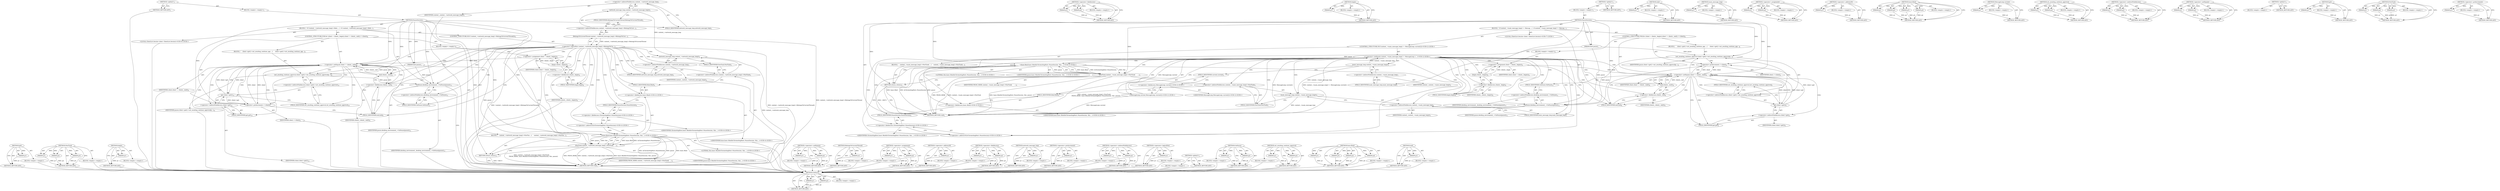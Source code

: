 digraph "end" {
vulnerable_159 [label=<(METHOD,OnPause)>];
vulnerable_160 [label=<(PARAM,p1)>];
vulnerable_161 [label=<(PARAM,p2)>];
vulnerable_162 [label=<(BLOCK,&lt;empty&gt;,&lt;empty&gt;)>];
vulnerable_163 [label=<(METHOD_RETURN,ANY)>];
vulnerable_111 [label=<(METHOD,&lt;operator&gt;.fieldAccess)>];
vulnerable_112 [label=<(PARAM,p1)>];
vulnerable_113 [label=<(PARAM,p2)>];
vulnerable_114 [label=<(BLOCK,&lt;empty&gt;,&lt;empty&gt;)>];
vulnerable_115 [label=<(METHOD_RETURN,ANY)>];
vulnerable_138 [label=<(METHOD,begin)>];
vulnerable_139 [label=<(PARAM,p1)>];
vulnerable_140 [label=<(BLOCK,&lt;empty&gt;,&lt;empty&gt;)>];
vulnerable_141 [label=<(METHOD_RETURN,ANY)>];
vulnerable_6 [label=<(METHOD,&lt;global&gt;)<SUB>1</SUB>>];
vulnerable_7 [label=<(BLOCK,&lt;empty&gt;,&lt;empty&gt;)<SUB>1</SUB>>];
vulnerable_8 [label=<(METHOD,PauseSession)<SUB>1</SUB>>];
vulnerable_9 [label=<(PARAM,bool pause)<SUB>1</SUB>>];
vulnerable_10 [label=<(BLOCK,{
  if (context_-&gt;main_message_loop() != Messag...,{
  if (context_-&gt;main_message_loop() != Messag...)<SUB>1</SUB>>];
vulnerable_11 [label="<(CONTROL_STRUCTURE,IF,if (context_-&gt;main_message_loop() != MessageLoop::current()))<SUB>2</SUB>>"];
vulnerable_12 [label="<(&lt;operator&gt;.notEquals,context_-&gt;main_message_loop() != MessageLoop::c...)<SUB>2</SUB>>"];
vulnerable_13 [label=<(main_message_loop,context_-&gt;main_message_loop())<SUB>2</SUB>>];
vulnerable_14 [label=<(&lt;operator&gt;.indirectFieldAccess,context_-&gt;main_message_loop)<SUB>2</SUB>>];
vulnerable_15 [label=<(IDENTIFIER,context_,context_-&gt;main_message_loop())<SUB>2</SUB>>];
vulnerable_16 [label=<(FIELD_IDENTIFIER,main_message_loop,main_message_loop)<SUB>2</SUB>>];
vulnerable_17 [label="<(MessageLoop.current,MessageLoop::current())<SUB>2</SUB>>"];
vulnerable_18 [label="<(&lt;operator&gt;.fieldAccess,MessageLoop::current)<SUB>2</SUB>>"];
vulnerable_19 [label="<(IDENTIFIER,MessageLoop,MessageLoop::current())<SUB>2</SUB>>"];
vulnerable_20 [label=<(FIELD_IDENTIFIER,current,current)<SUB>2</SUB>>];
vulnerable_21 [label=<(BLOCK,{
    context_-&gt;main_message_loop()-&gt;PostTask(
...,{
    context_-&gt;main_message_loop()-&gt;PostTask(
...)<SUB>2</SUB>>];
vulnerable_22 [label=<(PostTask,context_-&gt;main_message_loop()-&gt;PostTask(
      ...)<SUB>3</SUB>>];
vulnerable_23 [label=<(&lt;operator&gt;.indirectFieldAccess,context_-&gt;main_message_loop()-&gt;PostTask)<SUB>3</SUB>>];
vulnerable_24 [label=<(main_message_loop,context_-&gt;main_message_loop())<SUB>3</SUB>>];
vulnerable_25 [label=<(&lt;operator&gt;.indirectFieldAccess,context_-&gt;main_message_loop)<SUB>3</SUB>>];
vulnerable_26 [label=<(IDENTIFIER,context_,context_-&gt;main_message_loop())<SUB>3</SUB>>];
vulnerable_27 [label=<(FIELD_IDENTIFIER,main_message_loop,main_message_loop)<SUB>3</SUB>>];
vulnerable_28 [label=<(FIELD_IDENTIFIER,PostTask,PostTask)<SUB>3</SUB>>];
vulnerable_29 [label=<(IDENTIFIER,FROM_HERE,context_-&gt;main_message_loop()-&gt;PostTask(
      ...)<SUB>4</SUB>>];
vulnerable_30 [label="<(base.Bind,base::Bind(&amp;ChromotingHost::PauseSession, this,...)<SUB>4</SUB>>"];
vulnerable_31 [label="<(&lt;operator&gt;.fieldAccess,base::Bind)<SUB>4</SUB>>"];
vulnerable_32 [label="<(IDENTIFIER,base,base::Bind(&amp;ChromotingHost::PauseSession, this,...)<SUB>4</SUB>>"];
vulnerable_33 [label=<(FIELD_IDENTIFIER,Bind,Bind)<SUB>4</SUB>>];
vulnerable_34 [label="<(&lt;operator&gt;.addressOf,&amp;ChromotingHost::PauseSession)<SUB>4</SUB>>"];
vulnerable_35 [label="<(&lt;operator&gt;.fieldAccess,ChromotingHost::PauseSession)<SUB>4</SUB>>"];
vulnerable_36 [label="<(IDENTIFIER,ChromotingHost,base::Bind(&amp;ChromotingHost::PauseSession, this,...)<SUB>4</SUB>>"];
vulnerable_37 [label=<(FIELD_IDENTIFIER,PauseSession,PauseSession)<SUB>4</SUB>>];
vulnerable_38 [label="<(LITERAL,this,base::Bind(&amp;ChromotingHost::PauseSession, this,...)<SUB>4</SUB>>"];
vulnerable_39 [label="<(IDENTIFIER,pause,base::Bind(&amp;ChromotingHost::PauseSession, this,...)<SUB>4</SUB>>"];
vulnerable_40 [label=<(RETURN,return;,return;)<SUB>5</SUB>>];
vulnerable_41 [label="<(LOCAL,ClientList.iterator client: ClientList.iterator)<SUB>7</SUB>>"];
vulnerable_42 [label=<(CONTROL_STRUCTURE,FOR,for (client = clients_.begin();client != clients_.end();++client))<SUB>8</SUB>>];
vulnerable_43 [label=<(BLOCK,&lt;empty&gt;,&lt;empty&gt;)<SUB>8</SUB>>];
vulnerable_44 [label=<(&lt;operator&gt;.assignment,client = clients_.begin())<SUB>8</SUB>>];
vulnerable_45 [label=<(IDENTIFIER,client,client = clients_.begin())<SUB>8</SUB>>];
vulnerable_46 [label=<(begin,clients_.begin())<SUB>8</SUB>>];
vulnerable_47 [label=<(&lt;operator&gt;.fieldAccess,clients_.begin)<SUB>8</SUB>>];
vulnerable_48 [label=<(IDENTIFIER,clients_,clients_.begin())<SUB>8</SUB>>];
vulnerable_49 [label=<(FIELD_IDENTIFIER,begin,begin)<SUB>8</SUB>>];
vulnerable_50 [label=<(&lt;operator&gt;.notEquals,client != clients_.end())<SUB>8</SUB>>];
vulnerable_51 [label=<(IDENTIFIER,client,client != clients_.end())<SUB>8</SUB>>];
vulnerable_52 [label=<(end,clients_.end())<SUB>8</SUB>>];
vulnerable_53 [label=<(&lt;operator&gt;.fieldAccess,clients_.end)<SUB>8</SUB>>];
vulnerable_54 [label=<(IDENTIFIER,clients_,clients_.end())<SUB>8</SUB>>];
vulnerable_55 [label=<(FIELD_IDENTIFIER,end,end)<SUB>8</SUB>>];
vulnerable_56 [label=<(&lt;operator&gt;.preIncrement,++client)<SUB>8</SUB>>];
vulnerable_57 [label=<(IDENTIFIER,client,++client)<SUB>8</SUB>>];
vulnerable_58 [label=<(BLOCK,{
     client-&gt;get()-&gt;set_awaiting_continue_app...,{
     client-&gt;get()-&gt;set_awaiting_continue_app...)<SUB>8</SUB>>];
vulnerable_59 [label=<(set_awaiting_continue_approval,client-&gt;get()-&gt;set_awaiting_continue_approval(p...)<SUB>9</SUB>>];
vulnerable_60 [label=<(&lt;operator&gt;.indirectFieldAccess,client-&gt;get()-&gt;set_awaiting_continue_approval)<SUB>9</SUB>>];
vulnerable_61 [label=<(get,client-&gt;get())<SUB>9</SUB>>];
vulnerable_62 [label=<(&lt;operator&gt;.indirectFieldAccess,client-&gt;get)<SUB>9</SUB>>];
vulnerable_63 [label=<(IDENTIFIER,client,client-&gt;get())<SUB>9</SUB>>];
vulnerable_64 [label=<(FIELD_IDENTIFIER,get,get)<SUB>9</SUB>>];
vulnerable_65 [label=<(FIELD_IDENTIFIER,set_awaiting_continue_approval,set_awaiting_continue_approval)<SUB>9</SUB>>];
vulnerable_66 [label=<(IDENTIFIER,pause,client-&gt;get()-&gt;set_awaiting_continue_approval(p...)<SUB>9</SUB>>];
vulnerable_67 [label=<(OnPause,desktop_environment_-&gt;OnPause(pause))<SUB>11</SUB>>];
vulnerable_68 [label=<(&lt;operator&gt;.indirectFieldAccess,desktop_environment_-&gt;OnPause)<SUB>11</SUB>>];
vulnerable_69 [label=<(IDENTIFIER,desktop_environment_,desktop_environment_-&gt;OnPause(pause))<SUB>11</SUB>>];
vulnerable_70 [label=<(FIELD_IDENTIFIER,OnPause,OnPause)<SUB>11</SUB>>];
vulnerable_71 [label=<(IDENTIFIER,pause,desktop_environment_-&gt;OnPause(pause))<SUB>11</SUB>>];
vulnerable_72 [label=<(METHOD_RETURN,void)<SUB>1</SUB>>];
vulnerable_74 [label=<(METHOD_RETURN,ANY)<SUB>1</SUB>>];
vulnerable_142 [label=<(METHOD,end)>];
vulnerable_143 [label=<(PARAM,p1)>];
vulnerable_144 [label=<(BLOCK,&lt;empty&gt;,&lt;empty&gt;)>];
vulnerable_145 [label=<(METHOD_RETURN,ANY)>];
vulnerable_98 [label=<(METHOD,main_message_loop)>];
vulnerable_99 [label=<(PARAM,p1)>];
vulnerable_100 [label=<(BLOCK,&lt;empty&gt;,&lt;empty&gt;)>];
vulnerable_101 [label=<(METHOD_RETURN,ANY)>];
vulnerable_133 [label=<(METHOD,&lt;operator&gt;.assignment)>];
vulnerable_134 [label=<(PARAM,p1)>];
vulnerable_135 [label=<(PARAM,p2)>];
vulnerable_136 [label=<(BLOCK,&lt;empty&gt;,&lt;empty&gt;)>];
vulnerable_137 [label=<(METHOD_RETURN,ANY)>];
vulnerable_129 [label=<(METHOD,&lt;operator&gt;.addressOf)>];
vulnerable_130 [label=<(PARAM,p1)>];
vulnerable_131 [label=<(BLOCK,&lt;empty&gt;,&lt;empty&gt;)>];
vulnerable_132 [label=<(METHOD_RETURN,ANY)>];
vulnerable_122 [label=<(METHOD,base.Bind)>];
vulnerable_123 [label=<(PARAM,p1)>];
vulnerable_124 [label=<(PARAM,p2)>];
vulnerable_125 [label=<(PARAM,p3)>];
vulnerable_126 [label=<(PARAM,p4)>];
vulnerable_127 [label=<(BLOCK,&lt;empty&gt;,&lt;empty&gt;)>];
vulnerable_128 [label=<(METHOD_RETURN,ANY)>];
vulnerable_107 [label=<(METHOD,MessageLoop.current)>];
vulnerable_108 [label=<(PARAM,p1)>];
vulnerable_109 [label=<(BLOCK,&lt;empty&gt;,&lt;empty&gt;)>];
vulnerable_110 [label=<(METHOD_RETURN,ANY)>];
vulnerable_150 [label=<(METHOD,set_awaiting_continue_approval)>];
vulnerable_151 [label=<(PARAM,p1)>];
vulnerable_152 [label=<(PARAM,p2)>];
vulnerable_153 [label=<(BLOCK,&lt;empty&gt;,&lt;empty&gt;)>];
vulnerable_154 [label=<(METHOD_RETURN,ANY)>];
vulnerable_102 [label=<(METHOD,&lt;operator&gt;.indirectFieldAccess)>];
vulnerable_103 [label=<(PARAM,p1)>];
vulnerable_104 [label=<(PARAM,p2)>];
vulnerable_105 [label=<(BLOCK,&lt;empty&gt;,&lt;empty&gt;)>];
vulnerable_106 [label=<(METHOD_RETURN,ANY)>];
vulnerable_93 [label=<(METHOD,&lt;operator&gt;.notEquals)>];
vulnerable_94 [label=<(PARAM,p1)>];
vulnerable_95 [label=<(PARAM,p2)>];
vulnerable_96 [label=<(BLOCK,&lt;empty&gt;,&lt;empty&gt;)>];
vulnerable_97 [label=<(METHOD_RETURN,ANY)>];
vulnerable_87 [label=<(METHOD,&lt;global&gt;)<SUB>1</SUB>>];
vulnerable_88 [label=<(BLOCK,&lt;empty&gt;,&lt;empty&gt;)>];
vulnerable_89 [label=<(METHOD_RETURN,ANY)>];
vulnerable_155 [label=<(METHOD,get)>];
vulnerable_156 [label=<(PARAM,p1)>];
vulnerable_157 [label=<(BLOCK,&lt;empty&gt;,&lt;empty&gt;)>];
vulnerable_158 [label=<(METHOD_RETURN,ANY)>];
vulnerable_116 [label=<(METHOD,PostTask)>];
vulnerable_117 [label=<(PARAM,p1)>];
vulnerable_118 [label=<(PARAM,p2)>];
vulnerable_119 [label=<(PARAM,p3)>];
vulnerable_120 [label=<(BLOCK,&lt;empty&gt;,&lt;empty&gt;)>];
vulnerable_121 [label=<(METHOD_RETURN,ANY)>];
vulnerable_146 [label=<(METHOD,&lt;operator&gt;.preIncrement)>];
vulnerable_147 [label=<(PARAM,p1)>];
vulnerable_148 [label=<(BLOCK,&lt;empty&gt;,&lt;empty&gt;)>];
vulnerable_149 [label=<(METHOD_RETURN,ANY)>];
fixed_158 [label=<(METHOD,get)>];
fixed_159 [label=<(PARAM,p1)>];
fixed_160 [label=<(BLOCK,&lt;empty&gt;,&lt;empty&gt;)>];
fixed_161 [label=<(METHOD_RETURN,ANY)>];
fixed_109 [label=<(METHOD,PostTask)>];
fixed_110 [label=<(PARAM,p1)>];
fixed_111 [label=<(PARAM,p2)>];
fixed_112 [label=<(PARAM,p3)>];
fixed_113 [label=<(BLOCK,&lt;empty&gt;,&lt;empty&gt;)>];
fixed_114 [label=<(METHOD_RETURN,ANY)>];
fixed_136 [label=<(METHOD,begin)>];
fixed_137 [label=<(PARAM,p1)>];
fixed_138 [label=<(BLOCK,&lt;empty&gt;,&lt;empty&gt;)>];
fixed_139 [label=<(METHOD_RETURN,ANY)>];
fixed_6 [label=<(METHOD,&lt;global&gt;)<SUB>1</SUB>>];
fixed_7 [label=<(BLOCK,&lt;empty&gt;,&lt;empty&gt;)<SUB>1</SUB>>];
fixed_8 [label=<(METHOD,PauseSession)<SUB>1</SUB>>];
fixed_9 [label=<(PARAM,bool pause)<SUB>1</SUB>>];
fixed_10 [label=<(BLOCK,{
  if (!context_-&gt;network_message_loop()-&gt;Belo...,{
  if (!context_-&gt;network_message_loop()-&gt;Belo...)<SUB>1</SUB>>];
fixed_11 [label=<(CONTROL_STRUCTURE,IF,if (!context_-&gt;network_message_loop()-&gt;BelongsToCurrentThread()))<SUB>2</SUB>>];
fixed_12 [label=<(&lt;operator&gt;.logicalNot,!context_-&gt;network_message_loop()-&gt;BelongsToCur...)<SUB>2</SUB>>];
fixed_13 [label=<(BelongsToCurrentThread,context_-&gt;network_message_loop()-&gt;BelongsToCurr...)<SUB>2</SUB>>];
fixed_14 [label=<(&lt;operator&gt;.indirectFieldAccess,context_-&gt;network_message_loop()-&gt;BelongsToCurr...)<SUB>2</SUB>>];
fixed_15 [label=<(network_message_loop,context_-&gt;network_message_loop())<SUB>2</SUB>>];
fixed_16 [label=<(&lt;operator&gt;.indirectFieldAccess,context_-&gt;network_message_loop)<SUB>2</SUB>>];
fixed_17 [label=<(IDENTIFIER,context_,context_-&gt;network_message_loop())<SUB>2</SUB>>];
fixed_18 [label=<(FIELD_IDENTIFIER,network_message_loop,network_message_loop)<SUB>2</SUB>>];
fixed_19 [label=<(FIELD_IDENTIFIER,BelongsToCurrentThread,BelongsToCurrentThread)<SUB>2</SUB>>];
fixed_20 [label=<(BLOCK,{
    context_-&gt;network_message_loop()-&gt;PostTas...,{
    context_-&gt;network_message_loop()-&gt;PostTas...)<SUB>2</SUB>>];
fixed_21 [label=<(PostTask,context_-&gt;network_message_loop()-&gt;PostTask(
   ...)<SUB>3</SUB>>];
fixed_22 [label=<(&lt;operator&gt;.indirectFieldAccess,context_-&gt;network_message_loop()-&gt;PostTask)<SUB>3</SUB>>];
fixed_23 [label=<(network_message_loop,context_-&gt;network_message_loop())<SUB>3</SUB>>];
fixed_24 [label=<(&lt;operator&gt;.indirectFieldAccess,context_-&gt;network_message_loop)<SUB>3</SUB>>];
fixed_25 [label=<(IDENTIFIER,context_,context_-&gt;network_message_loop())<SUB>3</SUB>>];
fixed_26 [label=<(FIELD_IDENTIFIER,network_message_loop,network_message_loop)<SUB>3</SUB>>];
fixed_27 [label=<(FIELD_IDENTIFIER,PostTask,PostTask)<SUB>3</SUB>>];
fixed_28 [label=<(IDENTIFIER,FROM_HERE,context_-&gt;network_message_loop()-&gt;PostTask(
   ...)<SUB>4</SUB>>];
fixed_29 [label="<(base.Bind,base::Bind(&amp;ChromotingHost::PauseSession, this,...)<SUB>4</SUB>>"];
fixed_30 [label="<(&lt;operator&gt;.fieldAccess,base::Bind)<SUB>4</SUB>>"];
fixed_31 [label="<(IDENTIFIER,base,base::Bind(&amp;ChromotingHost::PauseSession, this,...)<SUB>4</SUB>>"];
fixed_32 [label=<(FIELD_IDENTIFIER,Bind,Bind)<SUB>4</SUB>>];
fixed_33 [label="<(&lt;operator&gt;.addressOf,&amp;ChromotingHost::PauseSession)<SUB>4</SUB>>"];
fixed_34 [label="<(&lt;operator&gt;.fieldAccess,ChromotingHost::PauseSession)<SUB>4</SUB>>"];
fixed_35 [label="<(IDENTIFIER,ChromotingHost,base::Bind(&amp;ChromotingHost::PauseSession, this,...)<SUB>4</SUB>>"];
fixed_36 [label=<(FIELD_IDENTIFIER,PauseSession,PauseSession)<SUB>4</SUB>>];
fixed_37 [label="<(LITERAL,this,base::Bind(&amp;ChromotingHost::PauseSession, this,...)<SUB>4</SUB>>"];
fixed_38 [label="<(IDENTIFIER,pause,base::Bind(&amp;ChromotingHost::PauseSession, this,...)<SUB>4</SUB>>"];
fixed_39 [label=<(RETURN,return;,return;)<SUB>5</SUB>>];
fixed_40 [label="<(LOCAL,ClientList.iterator client: ClientList.iterator)<SUB>8</SUB>>"];
fixed_41 [label=<(CONTROL_STRUCTURE,FOR,for (client = clients_.begin();client != clients_.end();++client))<SUB>9</SUB>>];
fixed_42 [label=<(BLOCK,&lt;empty&gt;,&lt;empty&gt;)<SUB>9</SUB>>];
fixed_43 [label=<(&lt;operator&gt;.assignment,client = clients_.begin())<SUB>9</SUB>>];
fixed_44 [label=<(IDENTIFIER,client,client = clients_.begin())<SUB>9</SUB>>];
fixed_45 [label=<(begin,clients_.begin())<SUB>9</SUB>>];
fixed_46 [label=<(&lt;operator&gt;.fieldAccess,clients_.begin)<SUB>9</SUB>>];
fixed_47 [label=<(IDENTIFIER,clients_,clients_.begin())<SUB>9</SUB>>];
fixed_48 [label=<(FIELD_IDENTIFIER,begin,begin)<SUB>9</SUB>>];
fixed_49 [label=<(&lt;operator&gt;.notEquals,client != clients_.end())<SUB>9</SUB>>];
fixed_50 [label=<(IDENTIFIER,client,client != clients_.end())<SUB>9</SUB>>];
fixed_51 [label=<(end,clients_.end())<SUB>9</SUB>>];
fixed_52 [label=<(&lt;operator&gt;.fieldAccess,clients_.end)<SUB>9</SUB>>];
fixed_53 [label=<(IDENTIFIER,clients_,clients_.end())<SUB>9</SUB>>];
fixed_54 [label=<(FIELD_IDENTIFIER,end,end)<SUB>9</SUB>>];
fixed_55 [label=<(&lt;operator&gt;.preIncrement,++client)<SUB>9</SUB>>];
fixed_56 [label=<(IDENTIFIER,client,++client)<SUB>9</SUB>>];
fixed_57 [label=<(BLOCK,{
     client-&gt;get()-&gt;set_awaiting_continue_app...,{
     client-&gt;get()-&gt;set_awaiting_continue_app...)<SUB>9</SUB>>];
fixed_58 [label=<(set_awaiting_continue_approval,client-&gt;get()-&gt;set_awaiting_continue_approval(p...)<SUB>10</SUB>>];
fixed_59 [label=<(&lt;operator&gt;.indirectFieldAccess,client-&gt;get()-&gt;set_awaiting_continue_approval)<SUB>10</SUB>>];
fixed_60 [label=<(get,client-&gt;get())<SUB>10</SUB>>];
fixed_61 [label=<(&lt;operator&gt;.indirectFieldAccess,client-&gt;get)<SUB>10</SUB>>];
fixed_62 [label=<(IDENTIFIER,client,client-&gt;get())<SUB>10</SUB>>];
fixed_63 [label=<(FIELD_IDENTIFIER,get,get)<SUB>10</SUB>>];
fixed_64 [label=<(FIELD_IDENTIFIER,set_awaiting_continue_approval,set_awaiting_continue_approval)<SUB>10</SUB>>];
fixed_65 [label=<(IDENTIFIER,pause,client-&gt;get()-&gt;set_awaiting_continue_approval(p...)<SUB>10</SUB>>];
fixed_66 [label=<(OnPause,desktop_environment_-&gt;OnPause(pause))<SUB>12</SUB>>];
fixed_67 [label=<(&lt;operator&gt;.indirectFieldAccess,desktop_environment_-&gt;OnPause)<SUB>12</SUB>>];
fixed_68 [label=<(IDENTIFIER,desktop_environment_,desktop_environment_-&gt;OnPause(pause))<SUB>12</SUB>>];
fixed_69 [label=<(FIELD_IDENTIFIER,OnPause,OnPause)<SUB>12</SUB>>];
fixed_70 [label=<(IDENTIFIER,pause,desktop_environment_-&gt;OnPause(pause))<SUB>12</SUB>>];
fixed_71 [label=<(METHOD_RETURN,void)<SUB>1</SUB>>];
fixed_73 [label=<(METHOD_RETURN,ANY)<SUB>1</SUB>>];
fixed_140 [label=<(METHOD,&lt;operator&gt;.notEquals)>];
fixed_141 [label=<(PARAM,p1)>];
fixed_142 [label=<(PARAM,p2)>];
fixed_143 [label=<(BLOCK,&lt;empty&gt;,&lt;empty&gt;)>];
fixed_144 [label=<(METHOD_RETURN,ANY)>];
fixed_96 [label=<(METHOD,BelongsToCurrentThread)>];
fixed_97 [label=<(PARAM,p1)>];
fixed_98 [label=<(BLOCK,&lt;empty&gt;,&lt;empty&gt;)>];
fixed_99 [label=<(METHOD_RETURN,ANY)>];
fixed_131 [label=<(METHOD,&lt;operator&gt;.assignment)>];
fixed_132 [label=<(PARAM,p1)>];
fixed_133 [label=<(PARAM,p2)>];
fixed_134 [label=<(BLOCK,&lt;empty&gt;,&lt;empty&gt;)>];
fixed_135 [label=<(METHOD_RETURN,ANY)>];
fixed_127 [label=<(METHOD,&lt;operator&gt;.addressOf)>];
fixed_128 [label=<(PARAM,p1)>];
fixed_129 [label=<(BLOCK,&lt;empty&gt;,&lt;empty&gt;)>];
fixed_130 [label=<(METHOD_RETURN,ANY)>];
fixed_122 [label=<(METHOD,&lt;operator&gt;.fieldAccess)>];
fixed_123 [label=<(PARAM,p1)>];
fixed_124 [label=<(PARAM,p2)>];
fixed_125 [label=<(BLOCK,&lt;empty&gt;,&lt;empty&gt;)>];
fixed_126 [label=<(METHOD_RETURN,ANY)>];
fixed_105 [label=<(METHOD,network_message_loop)>];
fixed_106 [label=<(PARAM,p1)>];
fixed_107 [label=<(BLOCK,&lt;empty&gt;,&lt;empty&gt;)>];
fixed_108 [label=<(METHOD_RETURN,ANY)>];
fixed_149 [label=<(METHOD,&lt;operator&gt;.preIncrement)>];
fixed_150 [label=<(PARAM,p1)>];
fixed_151 [label=<(BLOCK,&lt;empty&gt;,&lt;empty&gt;)>];
fixed_152 [label=<(METHOD_RETURN,ANY)>];
fixed_100 [label=<(METHOD,&lt;operator&gt;.indirectFieldAccess)>];
fixed_101 [label=<(PARAM,p1)>];
fixed_102 [label=<(PARAM,p2)>];
fixed_103 [label=<(BLOCK,&lt;empty&gt;,&lt;empty&gt;)>];
fixed_104 [label=<(METHOD_RETURN,ANY)>];
fixed_92 [label=<(METHOD,&lt;operator&gt;.logicalNot)>];
fixed_93 [label=<(PARAM,p1)>];
fixed_94 [label=<(BLOCK,&lt;empty&gt;,&lt;empty&gt;)>];
fixed_95 [label=<(METHOD_RETURN,ANY)>];
fixed_86 [label=<(METHOD,&lt;global&gt;)<SUB>1</SUB>>];
fixed_87 [label=<(BLOCK,&lt;empty&gt;,&lt;empty&gt;)>];
fixed_88 [label=<(METHOD_RETURN,ANY)>];
fixed_162 [label=<(METHOD,OnPause)>];
fixed_163 [label=<(PARAM,p1)>];
fixed_164 [label=<(PARAM,p2)>];
fixed_165 [label=<(BLOCK,&lt;empty&gt;,&lt;empty&gt;)>];
fixed_166 [label=<(METHOD_RETURN,ANY)>];
fixed_153 [label=<(METHOD,set_awaiting_continue_approval)>];
fixed_154 [label=<(PARAM,p1)>];
fixed_155 [label=<(PARAM,p2)>];
fixed_156 [label=<(BLOCK,&lt;empty&gt;,&lt;empty&gt;)>];
fixed_157 [label=<(METHOD_RETURN,ANY)>];
fixed_115 [label=<(METHOD,base.Bind)>];
fixed_116 [label=<(PARAM,p1)>];
fixed_117 [label=<(PARAM,p2)>];
fixed_118 [label=<(PARAM,p3)>];
fixed_119 [label=<(PARAM,p4)>];
fixed_120 [label=<(BLOCK,&lt;empty&gt;,&lt;empty&gt;)>];
fixed_121 [label=<(METHOD_RETURN,ANY)>];
fixed_145 [label=<(METHOD,end)>];
fixed_146 [label=<(PARAM,p1)>];
fixed_147 [label=<(BLOCK,&lt;empty&gt;,&lt;empty&gt;)>];
fixed_148 [label=<(METHOD_RETURN,ANY)>];
vulnerable_159 -> vulnerable_160  [key=0, label="AST: "];
vulnerable_159 -> vulnerable_160  [key=1, label="DDG: "];
vulnerable_159 -> vulnerable_162  [key=0, label="AST: "];
vulnerable_159 -> vulnerable_161  [key=0, label="AST: "];
vulnerable_159 -> vulnerable_161  [key=1, label="DDG: "];
vulnerable_159 -> vulnerable_163  [key=0, label="AST: "];
vulnerable_159 -> vulnerable_163  [key=1, label="CFG: "];
vulnerable_160 -> vulnerable_163  [key=0, label="DDG: p1"];
vulnerable_161 -> vulnerable_163  [key=0, label="DDG: p2"];
vulnerable_111 -> vulnerable_112  [key=0, label="AST: "];
vulnerable_111 -> vulnerable_112  [key=1, label="DDG: "];
vulnerable_111 -> vulnerable_114  [key=0, label="AST: "];
vulnerable_111 -> vulnerable_113  [key=0, label="AST: "];
vulnerable_111 -> vulnerable_113  [key=1, label="DDG: "];
vulnerable_111 -> vulnerable_115  [key=0, label="AST: "];
vulnerable_111 -> vulnerable_115  [key=1, label="CFG: "];
vulnerable_112 -> vulnerable_115  [key=0, label="DDG: p1"];
vulnerable_113 -> vulnerable_115  [key=0, label="DDG: p2"];
vulnerable_138 -> vulnerable_139  [key=0, label="AST: "];
vulnerable_138 -> vulnerable_139  [key=1, label="DDG: "];
vulnerable_138 -> vulnerable_140  [key=0, label="AST: "];
vulnerable_138 -> vulnerable_141  [key=0, label="AST: "];
vulnerable_138 -> vulnerable_141  [key=1, label="CFG: "];
vulnerable_139 -> vulnerable_141  [key=0, label="DDG: p1"];
vulnerable_6 -> vulnerable_7  [key=0, label="AST: "];
vulnerable_6 -> vulnerable_74  [key=0, label="AST: "];
vulnerable_6 -> vulnerable_74  [key=1, label="CFG: "];
vulnerable_7 -> vulnerable_8  [key=0, label="AST: "];
vulnerable_8 -> vulnerable_9  [key=0, label="AST: "];
vulnerable_8 -> vulnerable_9  [key=1, label="DDG: "];
vulnerable_8 -> vulnerable_10  [key=0, label="AST: "];
vulnerable_8 -> vulnerable_72  [key=0, label="AST: "];
vulnerable_8 -> vulnerable_16  [key=0, label="CFG: "];
vulnerable_8 -> vulnerable_67  [key=0, label="DDG: "];
vulnerable_8 -> vulnerable_40  [key=0, label="DDG: "];
vulnerable_8 -> vulnerable_50  [key=0, label="DDG: "];
vulnerable_8 -> vulnerable_56  [key=0, label="DDG: "];
vulnerable_8 -> vulnerable_22  [key=0, label="DDG: "];
vulnerable_8 -> vulnerable_59  [key=0, label="DDG: "];
vulnerable_8 -> vulnerable_30  [key=0, label="DDG: "];
vulnerable_9 -> vulnerable_67  [key=0, label="DDG: pause"];
vulnerable_9 -> vulnerable_59  [key=0, label="DDG: pause"];
vulnerable_9 -> vulnerable_30  [key=0, label="DDG: pause"];
vulnerable_10 -> vulnerable_11  [key=0, label="AST: "];
vulnerable_10 -> vulnerable_41  [key=0, label="AST: "];
vulnerable_10 -> vulnerable_42  [key=0, label="AST: "];
vulnerable_10 -> vulnerable_67  [key=0, label="AST: "];
vulnerable_11 -> vulnerable_12  [key=0, label="AST: "];
vulnerable_11 -> vulnerable_21  [key=0, label="AST: "];
vulnerable_12 -> vulnerable_13  [key=0, label="AST: "];
vulnerable_12 -> vulnerable_17  [key=0, label="AST: "];
vulnerable_12 -> vulnerable_27  [key=0, label="CFG: "];
vulnerable_12 -> vulnerable_27  [key=1, label="CDG: "];
vulnerable_12 -> vulnerable_49  [key=0, label="CFG: "];
vulnerable_12 -> vulnerable_49  [key=1, label="CDG: "];
vulnerable_12 -> vulnerable_72  [key=0, label="DDG: MessageLoop::current()"];
vulnerable_12 -> vulnerable_72  [key=1, label="DDG: context_-&gt;main_message_loop() != MessageLoop::current()"];
vulnerable_12 -> vulnerable_24  [key=0, label="CDG: "];
vulnerable_12 -> vulnerable_47  [key=0, label="CDG: "];
vulnerable_12 -> vulnerable_30  [key=0, label="CDG: "];
vulnerable_12 -> vulnerable_34  [key=0, label="CDG: "];
vulnerable_12 -> vulnerable_68  [key=0, label="CDG: "];
vulnerable_12 -> vulnerable_33  [key=0, label="CDG: "];
vulnerable_12 -> vulnerable_23  [key=0, label="CDG: "];
vulnerable_12 -> vulnerable_28  [key=0, label="CDG: "];
vulnerable_12 -> vulnerable_52  [key=0, label="CDG: "];
vulnerable_12 -> vulnerable_37  [key=0, label="CDG: "];
vulnerable_12 -> vulnerable_46  [key=0, label="CDG: "];
vulnerable_12 -> vulnerable_53  [key=0, label="CDG: "];
vulnerable_12 -> vulnerable_25  [key=0, label="CDG: "];
vulnerable_12 -> vulnerable_22  [key=0, label="CDG: "];
vulnerable_12 -> vulnerable_67  [key=0, label="CDG: "];
vulnerable_12 -> vulnerable_70  [key=0, label="CDG: "];
vulnerable_12 -> vulnerable_40  [key=0, label="CDG: "];
vulnerable_12 -> vulnerable_50  [key=0, label="CDG: "];
vulnerable_12 -> vulnerable_44  [key=0, label="CDG: "];
vulnerable_12 -> vulnerable_35  [key=0, label="CDG: "];
vulnerable_12 -> vulnerable_55  [key=0, label="CDG: "];
vulnerable_12 -> vulnerable_31  [key=0, label="CDG: "];
vulnerable_13 -> vulnerable_14  [key=0, label="AST: "];
vulnerable_13 -> vulnerable_20  [key=0, label="CFG: "];
vulnerable_13 -> vulnerable_12  [key=0, label="DDG: context_-&gt;main_message_loop"];
vulnerable_13 -> vulnerable_24  [key=0, label="DDG: context_-&gt;main_message_loop"];
vulnerable_14 -> vulnerable_15  [key=0, label="AST: "];
vulnerable_14 -> vulnerable_16  [key=0, label="AST: "];
vulnerable_14 -> vulnerable_13  [key=0, label="CFG: "];
vulnerable_16 -> vulnerable_14  [key=0, label="CFG: "];
vulnerable_17 -> vulnerable_18  [key=0, label="AST: "];
vulnerable_17 -> vulnerable_12  [key=0, label="CFG: "];
vulnerable_17 -> vulnerable_12  [key=1, label="DDG: MessageLoop::current"];
vulnerable_17 -> vulnerable_72  [key=0, label="DDG: MessageLoop::current"];
vulnerable_18 -> vulnerable_19  [key=0, label="AST: "];
vulnerable_18 -> vulnerable_20  [key=0, label="AST: "];
vulnerable_18 -> vulnerable_17  [key=0, label="CFG: "];
vulnerable_20 -> vulnerable_18  [key=0, label="CFG: "];
vulnerable_21 -> vulnerable_22  [key=0, label="AST: "];
vulnerable_21 -> vulnerable_40  [key=0, label="AST: "];
vulnerable_22 -> vulnerable_23  [key=0, label="AST: "];
vulnerable_22 -> vulnerable_29  [key=0, label="AST: "];
vulnerable_22 -> vulnerable_30  [key=0, label="AST: "];
vulnerable_22 -> vulnerable_40  [key=0, label="CFG: "];
vulnerable_22 -> vulnerable_72  [key=0, label="DDG: context_-&gt;main_message_loop()-&gt;PostTask"];
vulnerable_22 -> vulnerable_72  [key=1, label="DDG: base::Bind(&amp;ChromotingHost::PauseSession, this, pause)"];
vulnerable_22 -> vulnerable_72  [key=2, label="DDG: context_-&gt;main_message_loop()-&gt;PostTask(
         FROM_HERE, base::Bind(&amp;ChromotingHost::PauseSession, this, pause))"];
vulnerable_22 -> vulnerable_72  [key=3, label="DDG: FROM_HERE"];
vulnerable_23 -> vulnerable_24  [key=0, label="AST: "];
vulnerable_23 -> vulnerable_28  [key=0, label="AST: "];
vulnerable_23 -> vulnerable_33  [key=0, label="CFG: "];
vulnerable_24 -> vulnerable_25  [key=0, label="AST: "];
vulnerable_24 -> vulnerable_28  [key=0, label="CFG: "];
vulnerable_24 -> vulnerable_72  [key=0, label="DDG: context_-&gt;main_message_loop"];
vulnerable_25 -> vulnerable_26  [key=0, label="AST: "];
vulnerable_25 -> vulnerable_27  [key=0, label="AST: "];
vulnerable_25 -> vulnerable_24  [key=0, label="CFG: "];
vulnerable_27 -> vulnerable_25  [key=0, label="CFG: "];
vulnerable_28 -> vulnerable_23  [key=0, label="CFG: "];
vulnerable_30 -> vulnerable_31  [key=0, label="AST: "];
vulnerable_30 -> vulnerable_34  [key=0, label="AST: "];
vulnerable_30 -> vulnerable_38  [key=0, label="AST: "];
vulnerable_30 -> vulnerable_39  [key=0, label="AST: "];
vulnerable_30 -> vulnerable_22  [key=0, label="CFG: "];
vulnerable_30 -> vulnerable_22  [key=1, label="DDG: base::Bind"];
vulnerable_30 -> vulnerable_22  [key=2, label="DDG: &amp;ChromotingHost::PauseSession"];
vulnerable_30 -> vulnerable_22  [key=3, label="DDG: this"];
vulnerable_30 -> vulnerable_22  [key=4, label="DDG: pause"];
vulnerable_30 -> vulnerable_72  [key=0, label="DDG: base::Bind"];
vulnerable_30 -> vulnerable_72  [key=1, label="DDG: &amp;ChromotingHost::PauseSession"];
vulnerable_30 -> vulnerable_72  [key=2, label="DDG: pause"];
vulnerable_31 -> vulnerable_32  [key=0, label="AST: "];
vulnerable_31 -> vulnerable_33  [key=0, label="AST: "];
vulnerable_31 -> vulnerable_37  [key=0, label="CFG: "];
vulnerable_33 -> vulnerable_31  [key=0, label="CFG: "];
vulnerable_34 -> vulnerable_35  [key=0, label="AST: "];
vulnerable_34 -> vulnerable_30  [key=0, label="CFG: "];
vulnerable_35 -> vulnerable_36  [key=0, label="AST: "];
vulnerable_35 -> vulnerable_37  [key=0, label="AST: "];
vulnerable_35 -> vulnerable_34  [key=0, label="CFG: "];
vulnerable_37 -> vulnerable_35  [key=0, label="CFG: "];
vulnerable_40 -> vulnerable_72  [key=0, label="CFG: "];
vulnerable_40 -> vulnerable_72  [key=1, label="DDG: &lt;RET&gt;"];
vulnerable_42 -> vulnerable_43  [key=0, label="AST: "];
vulnerable_42 -> vulnerable_50  [key=0, label="AST: "];
vulnerable_42 -> vulnerable_56  [key=0, label="AST: "];
vulnerable_42 -> vulnerable_58  [key=0, label="AST: "];
vulnerable_43 -> vulnerable_44  [key=0, label="AST: "];
vulnerable_44 -> vulnerable_45  [key=0, label="AST: "];
vulnerable_44 -> vulnerable_46  [key=0, label="AST: "];
vulnerable_44 -> vulnerable_55  [key=0, label="CFG: "];
vulnerable_44 -> vulnerable_50  [key=0, label="DDG: client"];
vulnerable_46 -> vulnerable_47  [key=0, label="AST: "];
vulnerable_46 -> vulnerable_44  [key=0, label="CFG: "];
vulnerable_46 -> vulnerable_44  [key=1, label="DDG: clients_.begin"];
vulnerable_47 -> vulnerable_48  [key=0, label="AST: "];
vulnerable_47 -> vulnerable_49  [key=0, label="AST: "];
vulnerable_47 -> vulnerable_46  [key=0, label="CFG: "];
vulnerable_49 -> vulnerable_47  [key=0, label="CFG: "];
vulnerable_50 -> vulnerable_51  [key=0, label="AST: "];
vulnerable_50 -> vulnerable_52  [key=0, label="AST: "];
vulnerable_50 -> vulnerable_52  [key=1, label="CDG: "];
vulnerable_50 -> vulnerable_64  [key=0, label="CFG: "];
vulnerable_50 -> vulnerable_64  [key=1, label="CDG: "];
vulnerable_50 -> vulnerable_70  [key=0, label="CFG: "];
vulnerable_50 -> vulnerable_56  [key=0, label="DDG: client"];
vulnerable_50 -> vulnerable_56  [key=1, label="CDG: "];
vulnerable_50 -> vulnerable_61  [key=0, label="DDG: client"];
vulnerable_50 -> vulnerable_61  [key=1, label="CDG: "];
vulnerable_50 -> vulnerable_60  [key=0, label="CDG: "];
vulnerable_50 -> vulnerable_53  [key=0, label="CDG: "];
vulnerable_50 -> vulnerable_65  [key=0, label="CDG: "];
vulnerable_50 -> vulnerable_50  [key=0, label="CDG: "];
vulnerable_50 -> vulnerable_59  [key=0, label="CDG: "];
vulnerable_50 -> vulnerable_55  [key=0, label="CDG: "];
vulnerable_50 -> vulnerable_62  [key=0, label="CDG: "];
vulnerable_52 -> vulnerable_53  [key=0, label="AST: "];
vulnerable_52 -> vulnerable_50  [key=0, label="CFG: "];
vulnerable_52 -> vulnerable_50  [key=1, label="DDG: clients_.end"];
vulnerable_53 -> vulnerable_54  [key=0, label="AST: "];
vulnerable_53 -> vulnerable_55  [key=0, label="AST: "];
vulnerable_53 -> vulnerable_52  [key=0, label="CFG: "];
vulnerable_55 -> vulnerable_53  [key=0, label="CFG: "];
vulnerable_56 -> vulnerable_57  [key=0, label="AST: "];
vulnerable_56 -> vulnerable_55  [key=0, label="CFG: "];
vulnerable_56 -> vulnerable_50  [key=0, label="DDG: client"];
vulnerable_58 -> vulnerable_59  [key=0, label="AST: "];
vulnerable_59 -> vulnerable_60  [key=0, label="AST: "];
vulnerable_59 -> vulnerable_66  [key=0, label="AST: "];
vulnerable_59 -> vulnerable_56  [key=0, label="CFG: "];
vulnerable_59 -> vulnerable_67  [key=0, label="DDG: pause"];
vulnerable_60 -> vulnerable_61  [key=0, label="AST: "];
vulnerable_60 -> vulnerable_65  [key=0, label="AST: "];
vulnerable_60 -> vulnerable_59  [key=0, label="CFG: "];
vulnerable_61 -> vulnerable_62  [key=0, label="AST: "];
vulnerable_61 -> vulnerable_65  [key=0, label="CFG: "];
vulnerable_61 -> vulnerable_50  [key=0, label="DDG: client-&gt;get"];
vulnerable_61 -> vulnerable_56  [key=0, label="DDG: client-&gt;get"];
vulnerable_62 -> vulnerable_63  [key=0, label="AST: "];
vulnerable_62 -> vulnerable_64  [key=0, label="AST: "];
vulnerable_62 -> vulnerable_61  [key=0, label="CFG: "];
vulnerable_64 -> vulnerable_62  [key=0, label="CFG: "];
vulnerable_65 -> vulnerable_60  [key=0, label="CFG: "];
vulnerable_67 -> vulnerable_68  [key=0, label="AST: "];
vulnerable_67 -> vulnerable_71  [key=0, label="AST: "];
vulnerable_67 -> vulnerable_72  [key=0, label="CFG: "];
vulnerable_68 -> vulnerable_69  [key=0, label="AST: "];
vulnerable_68 -> vulnerable_70  [key=0, label="AST: "];
vulnerable_68 -> vulnerable_67  [key=0, label="CFG: "];
vulnerable_70 -> vulnerable_68  [key=0, label="CFG: "];
vulnerable_142 -> vulnerable_143  [key=0, label="AST: "];
vulnerable_142 -> vulnerable_143  [key=1, label="DDG: "];
vulnerable_142 -> vulnerable_144  [key=0, label="AST: "];
vulnerable_142 -> vulnerable_145  [key=0, label="AST: "];
vulnerable_142 -> vulnerable_145  [key=1, label="CFG: "];
vulnerable_143 -> vulnerable_145  [key=0, label="DDG: p1"];
vulnerable_98 -> vulnerable_99  [key=0, label="AST: "];
vulnerable_98 -> vulnerable_99  [key=1, label="DDG: "];
vulnerable_98 -> vulnerable_100  [key=0, label="AST: "];
vulnerable_98 -> vulnerable_101  [key=0, label="AST: "];
vulnerable_98 -> vulnerable_101  [key=1, label="CFG: "];
vulnerable_99 -> vulnerable_101  [key=0, label="DDG: p1"];
vulnerable_133 -> vulnerable_134  [key=0, label="AST: "];
vulnerable_133 -> vulnerable_134  [key=1, label="DDG: "];
vulnerable_133 -> vulnerable_136  [key=0, label="AST: "];
vulnerable_133 -> vulnerable_135  [key=0, label="AST: "];
vulnerable_133 -> vulnerable_135  [key=1, label="DDG: "];
vulnerable_133 -> vulnerable_137  [key=0, label="AST: "];
vulnerable_133 -> vulnerable_137  [key=1, label="CFG: "];
vulnerable_134 -> vulnerable_137  [key=0, label="DDG: p1"];
vulnerable_135 -> vulnerable_137  [key=0, label="DDG: p2"];
vulnerable_129 -> vulnerable_130  [key=0, label="AST: "];
vulnerable_129 -> vulnerable_130  [key=1, label="DDG: "];
vulnerable_129 -> vulnerable_131  [key=0, label="AST: "];
vulnerable_129 -> vulnerable_132  [key=0, label="AST: "];
vulnerable_129 -> vulnerable_132  [key=1, label="CFG: "];
vulnerable_130 -> vulnerable_132  [key=0, label="DDG: p1"];
vulnerable_122 -> vulnerable_123  [key=0, label="AST: "];
vulnerable_122 -> vulnerable_123  [key=1, label="DDG: "];
vulnerable_122 -> vulnerable_127  [key=0, label="AST: "];
vulnerable_122 -> vulnerable_124  [key=0, label="AST: "];
vulnerable_122 -> vulnerable_124  [key=1, label="DDG: "];
vulnerable_122 -> vulnerable_128  [key=0, label="AST: "];
vulnerable_122 -> vulnerable_128  [key=1, label="CFG: "];
vulnerable_122 -> vulnerable_125  [key=0, label="AST: "];
vulnerable_122 -> vulnerable_125  [key=1, label="DDG: "];
vulnerable_122 -> vulnerable_126  [key=0, label="AST: "];
vulnerable_122 -> vulnerable_126  [key=1, label="DDG: "];
vulnerable_123 -> vulnerable_128  [key=0, label="DDG: p1"];
vulnerable_124 -> vulnerable_128  [key=0, label="DDG: p2"];
vulnerable_125 -> vulnerable_128  [key=0, label="DDG: p3"];
vulnerable_126 -> vulnerable_128  [key=0, label="DDG: p4"];
vulnerable_107 -> vulnerable_108  [key=0, label="AST: "];
vulnerable_107 -> vulnerable_108  [key=1, label="DDG: "];
vulnerable_107 -> vulnerable_109  [key=0, label="AST: "];
vulnerable_107 -> vulnerable_110  [key=0, label="AST: "];
vulnerable_107 -> vulnerable_110  [key=1, label="CFG: "];
vulnerable_108 -> vulnerable_110  [key=0, label="DDG: p1"];
vulnerable_150 -> vulnerable_151  [key=0, label="AST: "];
vulnerable_150 -> vulnerable_151  [key=1, label="DDG: "];
vulnerable_150 -> vulnerable_153  [key=0, label="AST: "];
vulnerable_150 -> vulnerable_152  [key=0, label="AST: "];
vulnerable_150 -> vulnerable_152  [key=1, label="DDG: "];
vulnerable_150 -> vulnerable_154  [key=0, label="AST: "];
vulnerable_150 -> vulnerable_154  [key=1, label="CFG: "];
vulnerable_151 -> vulnerable_154  [key=0, label="DDG: p1"];
vulnerable_152 -> vulnerable_154  [key=0, label="DDG: p2"];
vulnerable_102 -> vulnerable_103  [key=0, label="AST: "];
vulnerable_102 -> vulnerable_103  [key=1, label="DDG: "];
vulnerable_102 -> vulnerable_105  [key=0, label="AST: "];
vulnerable_102 -> vulnerable_104  [key=0, label="AST: "];
vulnerable_102 -> vulnerable_104  [key=1, label="DDG: "];
vulnerable_102 -> vulnerable_106  [key=0, label="AST: "];
vulnerable_102 -> vulnerable_106  [key=1, label="CFG: "];
vulnerable_103 -> vulnerable_106  [key=0, label="DDG: p1"];
vulnerable_104 -> vulnerable_106  [key=0, label="DDG: p2"];
vulnerable_93 -> vulnerable_94  [key=0, label="AST: "];
vulnerable_93 -> vulnerable_94  [key=1, label="DDG: "];
vulnerable_93 -> vulnerable_96  [key=0, label="AST: "];
vulnerable_93 -> vulnerable_95  [key=0, label="AST: "];
vulnerable_93 -> vulnerable_95  [key=1, label="DDG: "];
vulnerable_93 -> vulnerable_97  [key=0, label="AST: "];
vulnerable_93 -> vulnerable_97  [key=1, label="CFG: "];
vulnerable_94 -> vulnerable_97  [key=0, label="DDG: p1"];
vulnerable_95 -> vulnerable_97  [key=0, label="DDG: p2"];
vulnerable_87 -> vulnerable_88  [key=0, label="AST: "];
vulnerable_87 -> vulnerable_89  [key=0, label="AST: "];
vulnerable_87 -> vulnerable_89  [key=1, label="CFG: "];
vulnerable_155 -> vulnerable_156  [key=0, label="AST: "];
vulnerable_155 -> vulnerable_156  [key=1, label="DDG: "];
vulnerable_155 -> vulnerable_157  [key=0, label="AST: "];
vulnerable_155 -> vulnerable_158  [key=0, label="AST: "];
vulnerable_155 -> vulnerable_158  [key=1, label="CFG: "];
vulnerable_156 -> vulnerable_158  [key=0, label="DDG: p1"];
vulnerable_116 -> vulnerable_117  [key=0, label="AST: "];
vulnerable_116 -> vulnerable_117  [key=1, label="DDG: "];
vulnerable_116 -> vulnerable_120  [key=0, label="AST: "];
vulnerable_116 -> vulnerable_118  [key=0, label="AST: "];
vulnerable_116 -> vulnerable_118  [key=1, label="DDG: "];
vulnerable_116 -> vulnerable_121  [key=0, label="AST: "];
vulnerable_116 -> vulnerable_121  [key=1, label="CFG: "];
vulnerable_116 -> vulnerable_119  [key=0, label="AST: "];
vulnerable_116 -> vulnerable_119  [key=1, label="DDG: "];
vulnerable_117 -> vulnerable_121  [key=0, label="DDG: p1"];
vulnerable_118 -> vulnerable_121  [key=0, label="DDG: p2"];
vulnerable_119 -> vulnerable_121  [key=0, label="DDG: p3"];
vulnerable_146 -> vulnerable_147  [key=0, label="AST: "];
vulnerable_146 -> vulnerable_147  [key=1, label="DDG: "];
vulnerable_146 -> vulnerable_148  [key=0, label="AST: "];
vulnerable_146 -> vulnerable_149  [key=0, label="AST: "];
vulnerable_146 -> vulnerable_149  [key=1, label="CFG: "];
vulnerable_147 -> vulnerable_149  [key=0, label="DDG: p1"];
fixed_158 -> fixed_159  [key=0, label="AST: "];
fixed_158 -> fixed_159  [key=1, label="DDG: "];
fixed_158 -> fixed_160  [key=0, label="AST: "];
fixed_158 -> fixed_161  [key=0, label="AST: "];
fixed_158 -> fixed_161  [key=1, label="CFG: "];
fixed_159 -> fixed_161  [key=0, label="DDG: p1"];
fixed_160 -> vulnerable_159  [key=0];
fixed_161 -> vulnerable_159  [key=0];
fixed_109 -> fixed_110  [key=0, label="AST: "];
fixed_109 -> fixed_110  [key=1, label="DDG: "];
fixed_109 -> fixed_113  [key=0, label="AST: "];
fixed_109 -> fixed_111  [key=0, label="AST: "];
fixed_109 -> fixed_111  [key=1, label="DDG: "];
fixed_109 -> fixed_114  [key=0, label="AST: "];
fixed_109 -> fixed_114  [key=1, label="CFG: "];
fixed_109 -> fixed_112  [key=0, label="AST: "];
fixed_109 -> fixed_112  [key=1, label="DDG: "];
fixed_110 -> fixed_114  [key=0, label="DDG: p1"];
fixed_111 -> fixed_114  [key=0, label="DDG: p2"];
fixed_112 -> fixed_114  [key=0, label="DDG: p3"];
fixed_113 -> vulnerable_159  [key=0];
fixed_114 -> vulnerable_159  [key=0];
fixed_136 -> fixed_137  [key=0, label="AST: "];
fixed_136 -> fixed_137  [key=1, label="DDG: "];
fixed_136 -> fixed_138  [key=0, label="AST: "];
fixed_136 -> fixed_139  [key=0, label="AST: "];
fixed_136 -> fixed_139  [key=1, label="CFG: "];
fixed_137 -> fixed_139  [key=0, label="DDG: p1"];
fixed_138 -> vulnerable_159  [key=0];
fixed_139 -> vulnerable_159  [key=0];
fixed_6 -> fixed_7  [key=0, label="AST: "];
fixed_6 -> fixed_73  [key=0, label="AST: "];
fixed_6 -> fixed_73  [key=1, label="CFG: "];
fixed_7 -> fixed_8  [key=0, label="AST: "];
fixed_8 -> fixed_9  [key=0, label="AST: "];
fixed_8 -> fixed_9  [key=1, label="DDG: "];
fixed_8 -> fixed_10  [key=0, label="AST: "];
fixed_8 -> fixed_71  [key=0, label="AST: "];
fixed_8 -> fixed_18  [key=0, label="CFG: "];
fixed_8 -> fixed_66  [key=0, label="DDG: "];
fixed_8 -> fixed_39  [key=0, label="DDG: "];
fixed_8 -> fixed_49  [key=0, label="DDG: "];
fixed_8 -> fixed_55  [key=0, label="DDG: "];
fixed_8 -> fixed_21  [key=0, label="DDG: "];
fixed_8 -> fixed_58  [key=0, label="DDG: "];
fixed_8 -> fixed_29  [key=0, label="DDG: "];
fixed_9 -> fixed_66  [key=0, label="DDG: pause"];
fixed_9 -> fixed_58  [key=0, label="DDG: pause"];
fixed_9 -> fixed_29  [key=0, label="DDG: pause"];
fixed_10 -> fixed_11  [key=0, label="AST: "];
fixed_10 -> fixed_40  [key=0, label="AST: "];
fixed_10 -> fixed_41  [key=0, label="AST: "];
fixed_10 -> fixed_66  [key=0, label="AST: "];
fixed_11 -> fixed_12  [key=0, label="AST: "];
fixed_11 -> fixed_20  [key=0, label="AST: "];
fixed_12 -> fixed_13  [key=0, label="AST: "];
fixed_12 -> fixed_26  [key=0, label="CFG: "];
fixed_12 -> fixed_26  [key=1, label="CDG: "];
fixed_12 -> fixed_48  [key=0, label="CFG: "];
fixed_12 -> fixed_48  [key=1, label="CDG: "];
fixed_12 -> fixed_71  [key=0, label="DDG: context_-&gt;network_message_loop()-&gt;BelongsToCurrentThread()"];
fixed_12 -> fixed_71  [key=1, label="DDG: !context_-&gt;network_message_loop()-&gt;BelongsToCurrentThread()"];
fixed_12 -> fixed_24  [key=0, label="CDG: "];
fixed_12 -> fixed_30  [key=0, label="CDG: "];
fixed_12 -> fixed_34  [key=0, label="CDG: "];
fixed_12 -> fixed_21  [key=0, label="CDG: "];
fixed_12 -> fixed_32  [key=0, label="CDG: "];
fixed_12 -> fixed_49  [key=0, label="CDG: "];
fixed_12 -> fixed_33  [key=0, label="CDG: "];
fixed_12 -> fixed_23  [key=0, label="CDG: "];
fixed_12 -> fixed_51  [key=0, label="CDG: "];
fixed_12 -> fixed_66  [key=0, label="CDG: "];
fixed_12 -> fixed_36  [key=0, label="CDG: "];
fixed_12 -> fixed_52  [key=0, label="CDG: "];
fixed_12 -> fixed_46  [key=0, label="CDG: "];
fixed_12 -> fixed_69  [key=0, label="CDG: "];
fixed_12 -> fixed_22  [key=0, label="CDG: "];
fixed_12 -> fixed_67  [key=0, label="CDG: "];
fixed_12 -> fixed_45  [key=0, label="CDG: "];
fixed_12 -> fixed_27  [key=0, label="CDG: "];
fixed_12 -> fixed_29  [key=0, label="CDG: "];
fixed_12 -> fixed_54  [key=0, label="CDG: "];
fixed_12 -> fixed_39  [key=0, label="CDG: "];
fixed_12 -> fixed_43  [key=0, label="CDG: "];
fixed_13 -> fixed_14  [key=0, label="AST: "];
fixed_13 -> fixed_12  [key=0, label="CFG: "];
fixed_13 -> fixed_12  [key=1, label="DDG: context_-&gt;network_message_loop()-&gt;BelongsToCurrentThread"];
fixed_13 -> fixed_71  [key=0, label="DDG: context_-&gt;network_message_loop()-&gt;BelongsToCurrentThread"];
fixed_14 -> fixed_15  [key=0, label="AST: "];
fixed_14 -> fixed_19  [key=0, label="AST: "];
fixed_14 -> fixed_13  [key=0, label="CFG: "];
fixed_15 -> fixed_16  [key=0, label="AST: "];
fixed_15 -> fixed_19  [key=0, label="CFG: "];
fixed_15 -> fixed_23  [key=0, label="DDG: context_-&gt;network_message_loop"];
fixed_16 -> fixed_17  [key=0, label="AST: "];
fixed_16 -> fixed_18  [key=0, label="AST: "];
fixed_16 -> fixed_15  [key=0, label="CFG: "];
fixed_17 -> vulnerable_159  [key=0];
fixed_18 -> fixed_16  [key=0, label="CFG: "];
fixed_19 -> fixed_14  [key=0, label="CFG: "];
fixed_20 -> fixed_21  [key=0, label="AST: "];
fixed_20 -> fixed_39  [key=0, label="AST: "];
fixed_21 -> fixed_22  [key=0, label="AST: "];
fixed_21 -> fixed_28  [key=0, label="AST: "];
fixed_21 -> fixed_29  [key=0, label="AST: "];
fixed_21 -> fixed_39  [key=0, label="CFG: "];
fixed_21 -> fixed_71  [key=0, label="DDG: context_-&gt;network_message_loop()-&gt;PostTask"];
fixed_21 -> fixed_71  [key=1, label="DDG: base::Bind(&amp;ChromotingHost::PauseSession, this, pause)"];
fixed_21 -> fixed_71  [key=2, label="DDG: context_-&gt;network_message_loop()-&gt;PostTask(
         FROM_HERE, base::Bind(&amp;ChromotingHost::PauseSession, this, pause))"];
fixed_21 -> fixed_71  [key=3, label="DDG: FROM_HERE"];
fixed_22 -> fixed_23  [key=0, label="AST: "];
fixed_22 -> fixed_27  [key=0, label="AST: "];
fixed_22 -> fixed_32  [key=0, label="CFG: "];
fixed_23 -> fixed_24  [key=0, label="AST: "];
fixed_23 -> fixed_27  [key=0, label="CFG: "];
fixed_23 -> fixed_71  [key=0, label="DDG: context_-&gt;network_message_loop"];
fixed_24 -> fixed_25  [key=0, label="AST: "];
fixed_24 -> fixed_26  [key=0, label="AST: "];
fixed_24 -> fixed_23  [key=0, label="CFG: "];
fixed_25 -> vulnerable_159  [key=0];
fixed_26 -> fixed_24  [key=0, label="CFG: "];
fixed_27 -> fixed_22  [key=0, label="CFG: "];
fixed_28 -> vulnerable_159  [key=0];
fixed_29 -> fixed_30  [key=0, label="AST: "];
fixed_29 -> fixed_33  [key=0, label="AST: "];
fixed_29 -> fixed_37  [key=0, label="AST: "];
fixed_29 -> fixed_38  [key=0, label="AST: "];
fixed_29 -> fixed_21  [key=0, label="CFG: "];
fixed_29 -> fixed_21  [key=1, label="DDG: base::Bind"];
fixed_29 -> fixed_21  [key=2, label="DDG: &amp;ChromotingHost::PauseSession"];
fixed_29 -> fixed_21  [key=3, label="DDG: this"];
fixed_29 -> fixed_21  [key=4, label="DDG: pause"];
fixed_29 -> fixed_71  [key=0, label="DDG: base::Bind"];
fixed_29 -> fixed_71  [key=1, label="DDG: &amp;ChromotingHost::PauseSession"];
fixed_29 -> fixed_71  [key=2, label="DDG: pause"];
fixed_30 -> fixed_31  [key=0, label="AST: "];
fixed_30 -> fixed_32  [key=0, label="AST: "];
fixed_30 -> fixed_36  [key=0, label="CFG: "];
fixed_31 -> vulnerable_159  [key=0];
fixed_32 -> fixed_30  [key=0, label="CFG: "];
fixed_33 -> fixed_34  [key=0, label="AST: "];
fixed_33 -> fixed_29  [key=0, label="CFG: "];
fixed_34 -> fixed_35  [key=0, label="AST: "];
fixed_34 -> fixed_36  [key=0, label="AST: "];
fixed_34 -> fixed_33  [key=0, label="CFG: "];
fixed_35 -> vulnerable_159  [key=0];
fixed_36 -> fixed_34  [key=0, label="CFG: "];
fixed_37 -> vulnerable_159  [key=0];
fixed_38 -> vulnerable_159  [key=0];
fixed_39 -> fixed_71  [key=0, label="CFG: "];
fixed_39 -> fixed_71  [key=1, label="DDG: &lt;RET&gt;"];
fixed_40 -> vulnerable_159  [key=0];
fixed_41 -> fixed_42  [key=0, label="AST: "];
fixed_41 -> fixed_49  [key=0, label="AST: "];
fixed_41 -> fixed_55  [key=0, label="AST: "];
fixed_41 -> fixed_57  [key=0, label="AST: "];
fixed_42 -> fixed_43  [key=0, label="AST: "];
fixed_43 -> fixed_44  [key=0, label="AST: "];
fixed_43 -> fixed_45  [key=0, label="AST: "];
fixed_43 -> fixed_54  [key=0, label="CFG: "];
fixed_43 -> fixed_49  [key=0, label="DDG: client"];
fixed_44 -> vulnerable_159  [key=0];
fixed_45 -> fixed_46  [key=0, label="AST: "];
fixed_45 -> fixed_43  [key=0, label="CFG: "];
fixed_45 -> fixed_43  [key=1, label="DDG: clients_.begin"];
fixed_46 -> fixed_47  [key=0, label="AST: "];
fixed_46 -> fixed_48  [key=0, label="AST: "];
fixed_46 -> fixed_45  [key=0, label="CFG: "];
fixed_47 -> vulnerable_159  [key=0];
fixed_48 -> fixed_46  [key=0, label="CFG: "];
fixed_49 -> fixed_50  [key=0, label="AST: "];
fixed_49 -> fixed_51  [key=0, label="AST: "];
fixed_49 -> fixed_51  [key=1, label="CDG: "];
fixed_49 -> fixed_63  [key=0, label="CFG: "];
fixed_49 -> fixed_63  [key=1, label="CDG: "];
fixed_49 -> fixed_69  [key=0, label="CFG: "];
fixed_49 -> fixed_55  [key=0, label="DDG: client"];
fixed_49 -> fixed_55  [key=1, label="CDG: "];
fixed_49 -> fixed_60  [key=0, label="DDG: client"];
fixed_49 -> fixed_60  [key=1, label="CDG: "];
fixed_49 -> fixed_58  [key=0, label="CDG: "];
fixed_49 -> fixed_49  [key=0, label="CDG: "];
fixed_49 -> fixed_61  [key=0, label="CDG: "];
fixed_49 -> fixed_64  [key=0, label="CDG: "];
fixed_49 -> fixed_52  [key=0, label="CDG: "];
fixed_49 -> fixed_59  [key=0, label="CDG: "];
fixed_49 -> fixed_54  [key=0, label="CDG: "];
fixed_50 -> vulnerable_159  [key=0];
fixed_51 -> fixed_52  [key=0, label="AST: "];
fixed_51 -> fixed_49  [key=0, label="CFG: "];
fixed_51 -> fixed_49  [key=1, label="DDG: clients_.end"];
fixed_52 -> fixed_53  [key=0, label="AST: "];
fixed_52 -> fixed_54  [key=0, label="AST: "];
fixed_52 -> fixed_51  [key=0, label="CFG: "];
fixed_53 -> vulnerable_159  [key=0];
fixed_54 -> fixed_52  [key=0, label="CFG: "];
fixed_55 -> fixed_56  [key=0, label="AST: "];
fixed_55 -> fixed_54  [key=0, label="CFG: "];
fixed_55 -> fixed_49  [key=0, label="DDG: client"];
fixed_56 -> vulnerable_159  [key=0];
fixed_57 -> fixed_58  [key=0, label="AST: "];
fixed_58 -> fixed_59  [key=0, label="AST: "];
fixed_58 -> fixed_65  [key=0, label="AST: "];
fixed_58 -> fixed_55  [key=0, label="CFG: "];
fixed_58 -> fixed_66  [key=0, label="DDG: pause"];
fixed_59 -> fixed_60  [key=0, label="AST: "];
fixed_59 -> fixed_64  [key=0, label="AST: "];
fixed_59 -> fixed_58  [key=0, label="CFG: "];
fixed_60 -> fixed_61  [key=0, label="AST: "];
fixed_60 -> fixed_64  [key=0, label="CFG: "];
fixed_60 -> fixed_49  [key=0, label="DDG: client-&gt;get"];
fixed_60 -> fixed_55  [key=0, label="DDG: client-&gt;get"];
fixed_61 -> fixed_62  [key=0, label="AST: "];
fixed_61 -> fixed_63  [key=0, label="AST: "];
fixed_61 -> fixed_60  [key=0, label="CFG: "];
fixed_62 -> vulnerable_159  [key=0];
fixed_63 -> fixed_61  [key=0, label="CFG: "];
fixed_64 -> fixed_59  [key=0, label="CFG: "];
fixed_65 -> vulnerable_159  [key=0];
fixed_66 -> fixed_67  [key=0, label="AST: "];
fixed_66 -> fixed_70  [key=0, label="AST: "];
fixed_66 -> fixed_71  [key=0, label="CFG: "];
fixed_67 -> fixed_68  [key=0, label="AST: "];
fixed_67 -> fixed_69  [key=0, label="AST: "];
fixed_67 -> fixed_66  [key=0, label="CFG: "];
fixed_68 -> vulnerable_159  [key=0];
fixed_69 -> fixed_67  [key=0, label="CFG: "];
fixed_70 -> vulnerable_159  [key=0];
fixed_71 -> vulnerable_159  [key=0];
fixed_73 -> vulnerable_159  [key=0];
fixed_140 -> fixed_141  [key=0, label="AST: "];
fixed_140 -> fixed_141  [key=1, label="DDG: "];
fixed_140 -> fixed_143  [key=0, label="AST: "];
fixed_140 -> fixed_142  [key=0, label="AST: "];
fixed_140 -> fixed_142  [key=1, label="DDG: "];
fixed_140 -> fixed_144  [key=0, label="AST: "];
fixed_140 -> fixed_144  [key=1, label="CFG: "];
fixed_141 -> fixed_144  [key=0, label="DDG: p1"];
fixed_142 -> fixed_144  [key=0, label="DDG: p2"];
fixed_143 -> vulnerable_159  [key=0];
fixed_144 -> vulnerable_159  [key=0];
fixed_96 -> fixed_97  [key=0, label="AST: "];
fixed_96 -> fixed_97  [key=1, label="DDG: "];
fixed_96 -> fixed_98  [key=0, label="AST: "];
fixed_96 -> fixed_99  [key=0, label="AST: "];
fixed_96 -> fixed_99  [key=1, label="CFG: "];
fixed_97 -> fixed_99  [key=0, label="DDG: p1"];
fixed_98 -> vulnerable_159  [key=0];
fixed_99 -> vulnerable_159  [key=0];
fixed_131 -> fixed_132  [key=0, label="AST: "];
fixed_131 -> fixed_132  [key=1, label="DDG: "];
fixed_131 -> fixed_134  [key=0, label="AST: "];
fixed_131 -> fixed_133  [key=0, label="AST: "];
fixed_131 -> fixed_133  [key=1, label="DDG: "];
fixed_131 -> fixed_135  [key=0, label="AST: "];
fixed_131 -> fixed_135  [key=1, label="CFG: "];
fixed_132 -> fixed_135  [key=0, label="DDG: p1"];
fixed_133 -> fixed_135  [key=0, label="DDG: p2"];
fixed_134 -> vulnerable_159  [key=0];
fixed_135 -> vulnerable_159  [key=0];
fixed_127 -> fixed_128  [key=0, label="AST: "];
fixed_127 -> fixed_128  [key=1, label="DDG: "];
fixed_127 -> fixed_129  [key=0, label="AST: "];
fixed_127 -> fixed_130  [key=0, label="AST: "];
fixed_127 -> fixed_130  [key=1, label="CFG: "];
fixed_128 -> fixed_130  [key=0, label="DDG: p1"];
fixed_129 -> vulnerable_159  [key=0];
fixed_130 -> vulnerable_159  [key=0];
fixed_122 -> fixed_123  [key=0, label="AST: "];
fixed_122 -> fixed_123  [key=1, label="DDG: "];
fixed_122 -> fixed_125  [key=0, label="AST: "];
fixed_122 -> fixed_124  [key=0, label="AST: "];
fixed_122 -> fixed_124  [key=1, label="DDG: "];
fixed_122 -> fixed_126  [key=0, label="AST: "];
fixed_122 -> fixed_126  [key=1, label="CFG: "];
fixed_123 -> fixed_126  [key=0, label="DDG: p1"];
fixed_124 -> fixed_126  [key=0, label="DDG: p2"];
fixed_125 -> vulnerable_159  [key=0];
fixed_126 -> vulnerable_159  [key=0];
fixed_105 -> fixed_106  [key=0, label="AST: "];
fixed_105 -> fixed_106  [key=1, label="DDG: "];
fixed_105 -> fixed_107  [key=0, label="AST: "];
fixed_105 -> fixed_108  [key=0, label="AST: "];
fixed_105 -> fixed_108  [key=1, label="CFG: "];
fixed_106 -> fixed_108  [key=0, label="DDG: p1"];
fixed_107 -> vulnerable_159  [key=0];
fixed_108 -> vulnerable_159  [key=0];
fixed_149 -> fixed_150  [key=0, label="AST: "];
fixed_149 -> fixed_150  [key=1, label="DDG: "];
fixed_149 -> fixed_151  [key=0, label="AST: "];
fixed_149 -> fixed_152  [key=0, label="AST: "];
fixed_149 -> fixed_152  [key=1, label="CFG: "];
fixed_150 -> fixed_152  [key=0, label="DDG: p1"];
fixed_151 -> vulnerable_159  [key=0];
fixed_152 -> vulnerable_159  [key=0];
fixed_100 -> fixed_101  [key=0, label="AST: "];
fixed_100 -> fixed_101  [key=1, label="DDG: "];
fixed_100 -> fixed_103  [key=0, label="AST: "];
fixed_100 -> fixed_102  [key=0, label="AST: "];
fixed_100 -> fixed_102  [key=1, label="DDG: "];
fixed_100 -> fixed_104  [key=0, label="AST: "];
fixed_100 -> fixed_104  [key=1, label="CFG: "];
fixed_101 -> fixed_104  [key=0, label="DDG: p1"];
fixed_102 -> fixed_104  [key=0, label="DDG: p2"];
fixed_103 -> vulnerable_159  [key=0];
fixed_104 -> vulnerable_159  [key=0];
fixed_92 -> fixed_93  [key=0, label="AST: "];
fixed_92 -> fixed_93  [key=1, label="DDG: "];
fixed_92 -> fixed_94  [key=0, label="AST: "];
fixed_92 -> fixed_95  [key=0, label="AST: "];
fixed_92 -> fixed_95  [key=1, label="CFG: "];
fixed_93 -> fixed_95  [key=0, label="DDG: p1"];
fixed_94 -> vulnerable_159  [key=0];
fixed_95 -> vulnerable_159  [key=0];
fixed_86 -> fixed_87  [key=0, label="AST: "];
fixed_86 -> fixed_88  [key=0, label="AST: "];
fixed_86 -> fixed_88  [key=1, label="CFG: "];
fixed_87 -> vulnerable_159  [key=0];
fixed_88 -> vulnerable_159  [key=0];
fixed_162 -> fixed_163  [key=0, label="AST: "];
fixed_162 -> fixed_163  [key=1, label="DDG: "];
fixed_162 -> fixed_165  [key=0, label="AST: "];
fixed_162 -> fixed_164  [key=0, label="AST: "];
fixed_162 -> fixed_164  [key=1, label="DDG: "];
fixed_162 -> fixed_166  [key=0, label="AST: "];
fixed_162 -> fixed_166  [key=1, label="CFG: "];
fixed_163 -> fixed_166  [key=0, label="DDG: p1"];
fixed_164 -> fixed_166  [key=0, label="DDG: p2"];
fixed_165 -> vulnerable_159  [key=0];
fixed_166 -> vulnerable_159  [key=0];
fixed_153 -> fixed_154  [key=0, label="AST: "];
fixed_153 -> fixed_154  [key=1, label="DDG: "];
fixed_153 -> fixed_156  [key=0, label="AST: "];
fixed_153 -> fixed_155  [key=0, label="AST: "];
fixed_153 -> fixed_155  [key=1, label="DDG: "];
fixed_153 -> fixed_157  [key=0, label="AST: "];
fixed_153 -> fixed_157  [key=1, label="CFG: "];
fixed_154 -> fixed_157  [key=0, label="DDG: p1"];
fixed_155 -> fixed_157  [key=0, label="DDG: p2"];
fixed_156 -> vulnerable_159  [key=0];
fixed_157 -> vulnerable_159  [key=0];
fixed_115 -> fixed_116  [key=0, label="AST: "];
fixed_115 -> fixed_116  [key=1, label="DDG: "];
fixed_115 -> fixed_120  [key=0, label="AST: "];
fixed_115 -> fixed_117  [key=0, label="AST: "];
fixed_115 -> fixed_117  [key=1, label="DDG: "];
fixed_115 -> fixed_121  [key=0, label="AST: "];
fixed_115 -> fixed_121  [key=1, label="CFG: "];
fixed_115 -> fixed_118  [key=0, label="AST: "];
fixed_115 -> fixed_118  [key=1, label="DDG: "];
fixed_115 -> fixed_119  [key=0, label="AST: "];
fixed_115 -> fixed_119  [key=1, label="DDG: "];
fixed_116 -> fixed_121  [key=0, label="DDG: p1"];
fixed_117 -> fixed_121  [key=0, label="DDG: p2"];
fixed_118 -> fixed_121  [key=0, label="DDG: p3"];
fixed_119 -> fixed_121  [key=0, label="DDG: p4"];
fixed_120 -> vulnerable_159  [key=0];
fixed_121 -> vulnerable_159  [key=0];
fixed_145 -> fixed_146  [key=0, label="AST: "];
fixed_145 -> fixed_146  [key=1, label="DDG: "];
fixed_145 -> fixed_147  [key=0, label="AST: "];
fixed_145 -> fixed_148  [key=0, label="AST: "];
fixed_145 -> fixed_148  [key=1, label="CFG: "];
fixed_146 -> fixed_148  [key=0, label="DDG: p1"];
fixed_147 -> vulnerable_159  [key=0];
fixed_148 -> vulnerable_159  [key=0];
}
